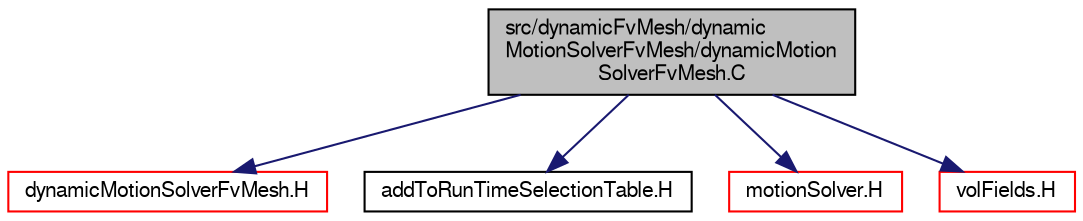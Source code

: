 digraph "src/dynamicFvMesh/dynamicMotionSolverFvMesh/dynamicMotionSolverFvMesh.C"
{
  bgcolor="transparent";
  edge [fontname="FreeSans",fontsize="10",labelfontname="FreeSans",labelfontsize="10"];
  node [fontname="FreeSans",fontsize="10",shape=record];
  Node0 [label="src/dynamicFvMesh/dynamic\lMotionSolverFvMesh/dynamicMotion\lSolverFvMesh.C",height=0.2,width=0.4,color="black", fillcolor="grey75", style="filled", fontcolor="black"];
  Node0 -> Node1 [color="midnightblue",fontsize="10",style="solid",fontname="FreeSans"];
  Node1 [label="dynamicMotionSolverFvMesh.H",height=0.2,width=0.4,color="red",URL="$a00266.html"];
  Node0 -> Node270 [color="midnightblue",fontsize="10",style="solid",fontname="FreeSans"];
  Node270 [label="addToRunTimeSelectionTable.H",height=0.2,width=0.4,color="black",URL="$a09263.html",tooltip="Macros for easy insertion into run-time selection tables. "];
  Node0 -> Node271 [color="midnightblue",fontsize="10",style="solid",fontname="FreeSans"];
  Node271 [label="motionSolver.H",height=0.2,width=0.4,color="red",URL="$a00626.html"];
  Node0 -> Node272 [color="midnightblue",fontsize="10",style="solid",fontname="FreeSans"];
  Node272 [label="volFields.H",height=0.2,width=0.4,color="red",URL="$a02750.html"];
}
